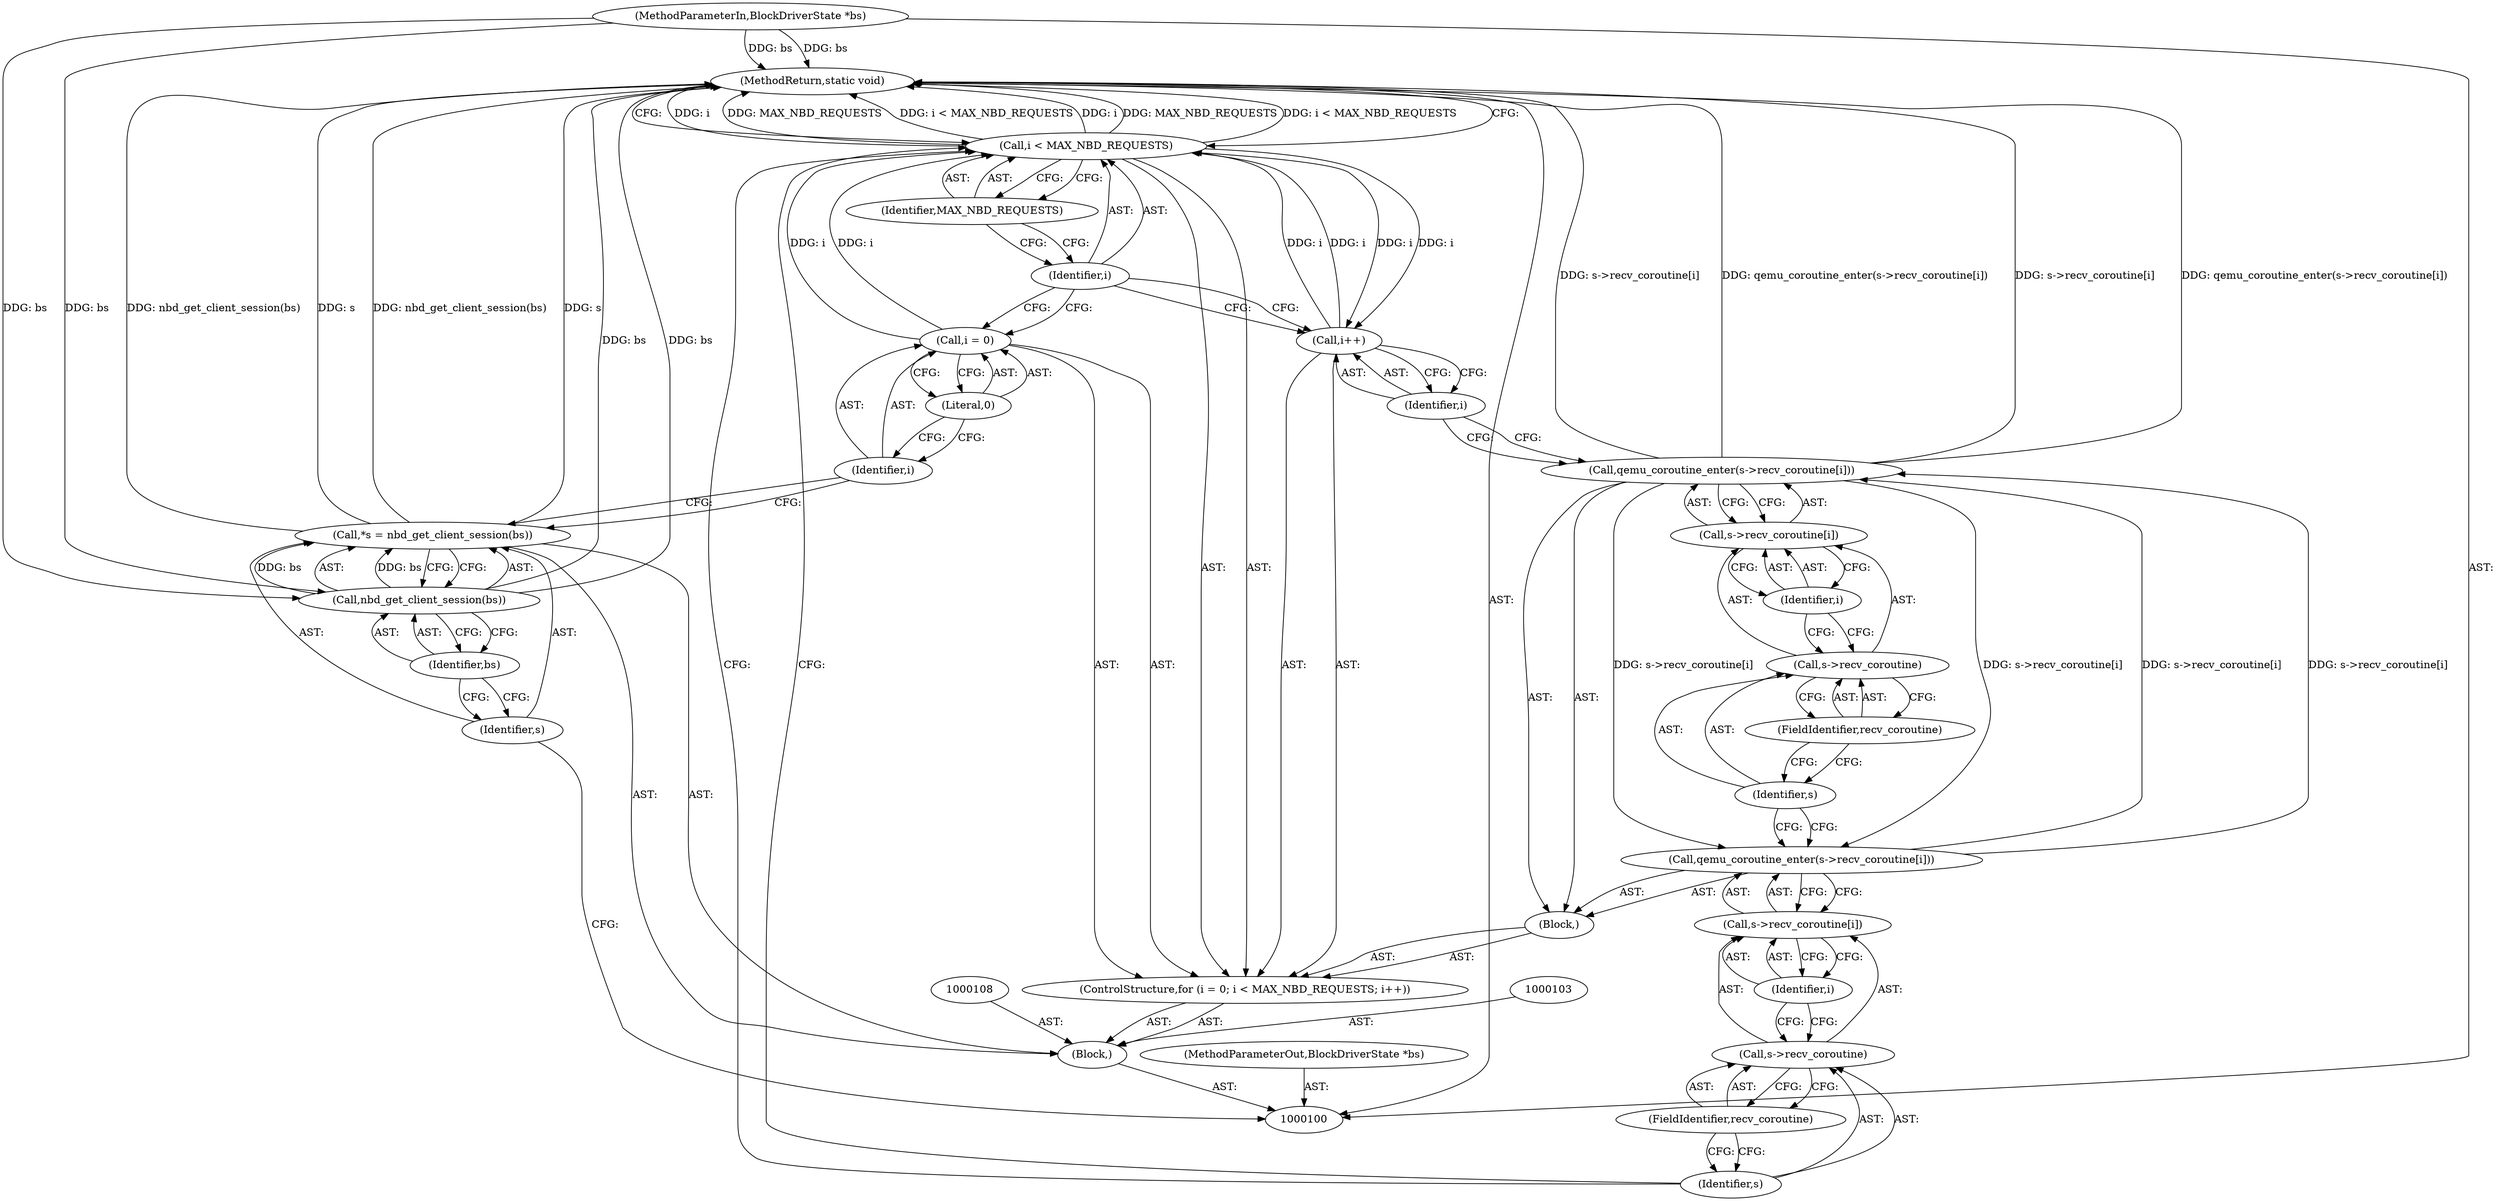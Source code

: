 digraph "0_qemu_ff82911cd3f69f028f2537825c9720ff78bc3f19" {
"1000131" [label="(MethodReturn,static void)"];
"1000101" [label="(MethodParameterIn,BlockDriverState *bs)"];
"1000171" [label="(MethodParameterOut,BlockDriverState *bs)"];
"1000102" [label="(Block,)"];
"1000104" [label="(Call,*s = nbd_get_client_session(bs))"];
"1000105" [label="(Identifier,s)"];
"1000106" [label="(Call,nbd_get_client_session(bs))"];
"1000107" [label="(Identifier,bs)"];
"1000110" [label="(Call,i = 0)"];
"1000111" [label="(Identifier,i)"];
"1000112" [label="(Literal,0)"];
"1000113" [label="(Call,i < MAX_NBD_REQUESTS)"];
"1000114" [label="(Identifier,i)"];
"1000115" [label="(Identifier,MAX_NBD_REQUESTS)"];
"1000116" [label="(Call,i++)"];
"1000117" [label="(Identifier,i)"];
"1000118" [label="(Block,)"];
"1000109" [label="(ControlStructure,for (i = 0; i < MAX_NBD_REQUESTS; i++))"];
"1000119" [label="(Call,qemu_coroutine_enter(s->recv_coroutine[i]))"];
"1000120" [label="(Call,s->recv_coroutine[i])"];
"1000121" [label="(Call,s->recv_coroutine)"];
"1000122" [label="(Identifier,s)"];
"1000123" [label="(FieldIdentifier,recv_coroutine)"];
"1000124" [label="(Identifier,i)"];
"1000125" [label="(Call,qemu_coroutine_enter(s->recv_coroutine[i]))"];
"1000126" [label="(Call,s->recv_coroutine[i])"];
"1000127" [label="(Call,s->recv_coroutine)"];
"1000128" [label="(Identifier,s)"];
"1000129" [label="(FieldIdentifier,recv_coroutine)"];
"1000130" [label="(Identifier,i)"];
"1000131" -> "1000100"  [label="AST: "];
"1000131" -> "1000113"  [label="CFG: "];
"1000125" -> "1000131"  [label="DDG: s->recv_coroutine[i]"];
"1000125" -> "1000131"  [label="DDG: qemu_coroutine_enter(s->recv_coroutine[i])"];
"1000106" -> "1000131"  [label="DDG: bs"];
"1000104" -> "1000131"  [label="DDG: s"];
"1000104" -> "1000131"  [label="DDG: nbd_get_client_session(bs)"];
"1000113" -> "1000131"  [label="DDG: i"];
"1000113" -> "1000131"  [label="DDG: MAX_NBD_REQUESTS"];
"1000113" -> "1000131"  [label="DDG: i < MAX_NBD_REQUESTS"];
"1000101" -> "1000131"  [label="DDG: bs"];
"1000101" -> "1000100"  [label="AST: "];
"1000101" -> "1000131"  [label="DDG: bs"];
"1000101" -> "1000106"  [label="DDG: bs"];
"1000171" -> "1000100"  [label="AST: "];
"1000102" -> "1000100"  [label="AST: "];
"1000103" -> "1000102"  [label="AST: "];
"1000104" -> "1000102"  [label="AST: "];
"1000108" -> "1000102"  [label="AST: "];
"1000109" -> "1000102"  [label="AST: "];
"1000104" -> "1000102"  [label="AST: "];
"1000104" -> "1000106"  [label="CFG: "];
"1000105" -> "1000104"  [label="AST: "];
"1000106" -> "1000104"  [label="AST: "];
"1000111" -> "1000104"  [label="CFG: "];
"1000104" -> "1000131"  [label="DDG: s"];
"1000104" -> "1000131"  [label="DDG: nbd_get_client_session(bs)"];
"1000106" -> "1000104"  [label="DDG: bs"];
"1000105" -> "1000104"  [label="AST: "];
"1000105" -> "1000100"  [label="CFG: "];
"1000107" -> "1000105"  [label="CFG: "];
"1000106" -> "1000104"  [label="AST: "];
"1000106" -> "1000107"  [label="CFG: "];
"1000107" -> "1000106"  [label="AST: "];
"1000104" -> "1000106"  [label="CFG: "];
"1000106" -> "1000131"  [label="DDG: bs"];
"1000106" -> "1000104"  [label="DDG: bs"];
"1000101" -> "1000106"  [label="DDG: bs"];
"1000107" -> "1000106"  [label="AST: "];
"1000107" -> "1000105"  [label="CFG: "];
"1000106" -> "1000107"  [label="CFG: "];
"1000110" -> "1000109"  [label="AST: "];
"1000110" -> "1000112"  [label="CFG: "];
"1000111" -> "1000110"  [label="AST: "];
"1000112" -> "1000110"  [label="AST: "];
"1000114" -> "1000110"  [label="CFG: "];
"1000110" -> "1000113"  [label="DDG: i"];
"1000111" -> "1000110"  [label="AST: "];
"1000111" -> "1000104"  [label="CFG: "];
"1000112" -> "1000111"  [label="CFG: "];
"1000112" -> "1000110"  [label="AST: "];
"1000112" -> "1000111"  [label="CFG: "];
"1000110" -> "1000112"  [label="CFG: "];
"1000113" -> "1000109"  [label="AST: "];
"1000113" -> "1000115"  [label="CFG: "];
"1000114" -> "1000113"  [label="AST: "];
"1000115" -> "1000113"  [label="AST: "];
"1000122" -> "1000113"  [label="CFG: "];
"1000131" -> "1000113"  [label="CFG: "];
"1000113" -> "1000131"  [label="DDG: i"];
"1000113" -> "1000131"  [label="DDG: MAX_NBD_REQUESTS"];
"1000113" -> "1000131"  [label="DDG: i < MAX_NBD_REQUESTS"];
"1000116" -> "1000113"  [label="DDG: i"];
"1000110" -> "1000113"  [label="DDG: i"];
"1000113" -> "1000116"  [label="DDG: i"];
"1000114" -> "1000113"  [label="AST: "];
"1000114" -> "1000110"  [label="CFG: "];
"1000114" -> "1000116"  [label="CFG: "];
"1000115" -> "1000114"  [label="CFG: "];
"1000115" -> "1000113"  [label="AST: "];
"1000115" -> "1000114"  [label="CFG: "];
"1000113" -> "1000115"  [label="CFG: "];
"1000116" -> "1000109"  [label="AST: "];
"1000116" -> "1000117"  [label="CFG: "];
"1000117" -> "1000116"  [label="AST: "];
"1000114" -> "1000116"  [label="CFG: "];
"1000116" -> "1000113"  [label="DDG: i"];
"1000113" -> "1000116"  [label="DDG: i"];
"1000117" -> "1000116"  [label="AST: "];
"1000117" -> "1000125"  [label="CFG: "];
"1000116" -> "1000117"  [label="CFG: "];
"1000118" -> "1000109"  [label="AST: "];
"1000119" -> "1000118"  [label="AST: "];
"1000125" -> "1000118"  [label="AST: "];
"1000109" -> "1000102"  [label="AST: "];
"1000110" -> "1000109"  [label="AST: "];
"1000113" -> "1000109"  [label="AST: "];
"1000116" -> "1000109"  [label="AST: "];
"1000118" -> "1000109"  [label="AST: "];
"1000119" -> "1000118"  [label="AST: "];
"1000119" -> "1000120"  [label="CFG: "];
"1000120" -> "1000119"  [label="AST: "];
"1000128" -> "1000119"  [label="CFG: "];
"1000125" -> "1000119"  [label="DDG: s->recv_coroutine[i]"];
"1000119" -> "1000125"  [label="DDG: s->recv_coroutine[i]"];
"1000120" -> "1000119"  [label="AST: "];
"1000120" -> "1000124"  [label="CFG: "];
"1000121" -> "1000120"  [label="AST: "];
"1000124" -> "1000120"  [label="AST: "];
"1000119" -> "1000120"  [label="CFG: "];
"1000121" -> "1000120"  [label="AST: "];
"1000121" -> "1000123"  [label="CFG: "];
"1000122" -> "1000121"  [label="AST: "];
"1000123" -> "1000121"  [label="AST: "];
"1000124" -> "1000121"  [label="CFG: "];
"1000122" -> "1000121"  [label="AST: "];
"1000122" -> "1000113"  [label="CFG: "];
"1000123" -> "1000122"  [label="CFG: "];
"1000123" -> "1000121"  [label="AST: "];
"1000123" -> "1000122"  [label="CFG: "];
"1000121" -> "1000123"  [label="CFG: "];
"1000124" -> "1000120"  [label="AST: "];
"1000124" -> "1000121"  [label="CFG: "];
"1000120" -> "1000124"  [label="CFG: "];
"1000125" -> "1000118"  [label="AST: "];
"1000125" -> "1000126"  [label="CFG: "];
"1000126" -> "1000125"  [label="AST: "];
"1000117" -> "1000125"  [label="CFG: "];
"1000125" -> "1000131"  [label="DDG: s->recv_coroutine[i]"];
"1000125" -> "1000131"  [label="DDG: qemu_coroutine_enter(s->recv_coroutine[i])"];
"1000125" -> "1000119"  [label="DDG: s->recv_coroutine[i]"];
"1000119" -> "1000125"  [label="DDG: s->recv_coroutine[i]"];
"1000126" -> "1000125"  [label="AST: "];
"1000126" -> "1000130"  [label="CFG: "];
"1000127" -> "1000126"  [label="AST: "];
"1000130" -> "1000126"  [label="AST: "];
"1000125" -> "1000126"  [label="CFG: "];
"1000127" -> "1000126"  [label="AST: "];
"1000127" -> "1000129"  [label="CFG: "];
"1000128" -> "1000127"  [label="AST: "];
"1000129" -> "1000127"  [label="AST: "];
"1000130" -> "1000127"  [label="CFG: "];
"1000128" -> "1000127"  [label="AST: "];
"1000128" -> "1000119"  [label="CFG: "];
"1000129" -> "1000128"  [label="CFG: "];
"1000129" -> "1000127"  [label="AST: "];
"1000129" -> "1000128"  [label="CFG: "];
"1000127" -> "1000129"  [label="CFG: "];
"1000130" -> "1000126"  [label="AST: "];
"1000130" -> "1000127"  [label="CFG: "];
"1000126" -> "1000130"  [label="CFG: "];
}
